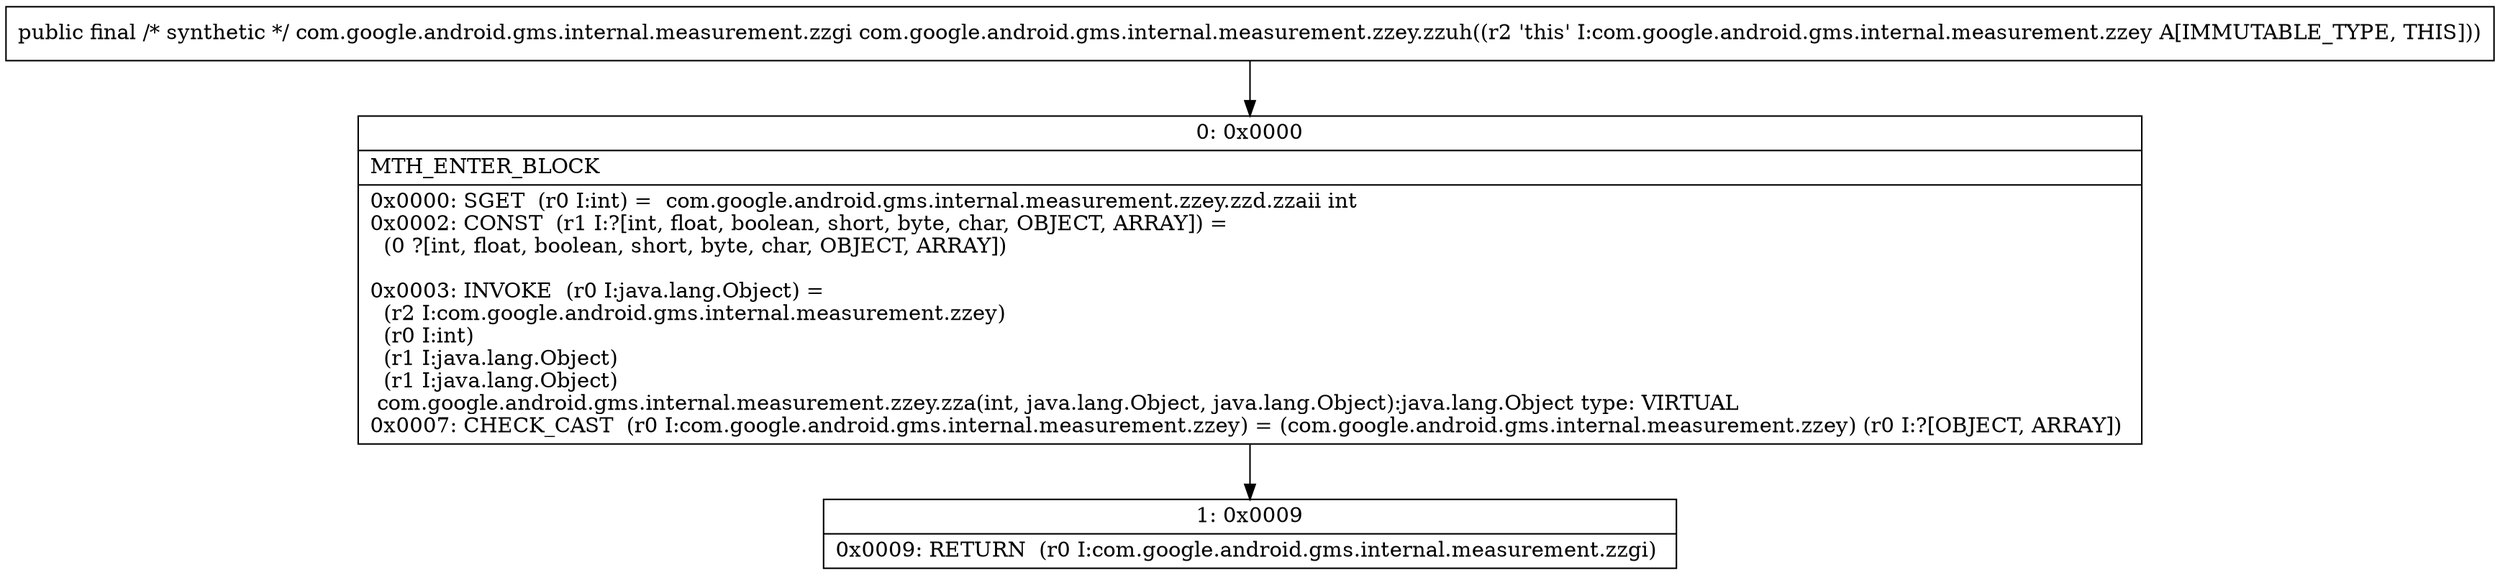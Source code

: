 digraph "CFG forcom.google.android.gms.internal.measurement.zzey.zzuh()Lcom\/google\/android\/gms\/internal\/measurement\/zzgi;" {
Node_0 [shape=record,label="{0\:\ 0x0000|MTH_ENTER_BLOCK\l|0x0000: SGET  (r0 I:int) =  com.google.android.gms.internal.measurement.zzey.zzd.zzaii int \l0x0002: CONST  (r1 I:?[int, float, boolean, short, byte, char, OBJECT, ARRAY]) = \l  (0 ?[int, float, boolean, short, byte, char, OBJECT, ARRAY])\l \l0x0003: INVOKE  (r0 I:java.lang.Object) = \l  (r2 I:com.google.android.gms.internal.measurement.zzey)\l  (r0 I:int)\l  (r1 I:java.lang.Object)\l  (r1 I:java.lang.Object)\l com.google.android.gms.internal.measurement.zzey.zza(int, java.lang.Object, java.lang.Object):java.lang.Object type: VIRTUAL \l0x0007: CHECK_CAST  (r0 I:com.google.android.gms.internal.measurement.zzey) = (com.google.android.gms.internal.measurement.zzey) (r0 I:?[OBJECT, ARRAY]) \l}"];
Node_1 [shape=record,label="{1\:\ 0x0009|0x0009: RETURN  (r0 I:com.google.android.gms.internal.measurement.zzgi) \l}"];
MethodNode[shape=record,label="{public final \/* synthetic *\/ com.google.android.gms.internal.measurement.zzgi com.google.android.gms.internal.measurement.zzey.zzuh((r2 'this' I:com.google.android.gms.internal.measurement.zzey A[IMMUTABLE_TYPE, THIS])) }"];
MethodNode -> Node_0;
Node_0 -> Node_1;
}

